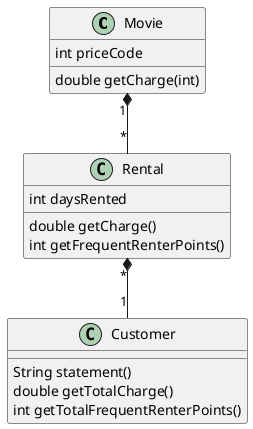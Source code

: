 @startuml

Movie "1" *-- "*" Rental
Rental "*" *-- "1" Customer

class Movie {
    int priceCode
    double getCharge(int)
}

class Rental {
    int daysRented
    double getCharge()
    int getFrequentRenterPoints()
}

class Customer {
    String statement()
    double getTotalCharge()
    int getTotalFrequentRenterPoints()
}

@enduml
